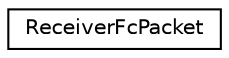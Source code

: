 digraph "Graphical Class Hierarchy"
{
 // INTERACTIVE_SVG=YES
  edge [fontname="Helvetica",fontsize="10",labelfontname="Helvetica",labelfontsize="10"];
  node [fontname="Helvetica",fontsize="10",shape=record];
  rankdir="LR";
  Node1 [label="ReceiverFcPacket",height=0.2,width=0.4,color="black", fillcolor="white", style="filled",URL="$structReceiverFcPacket.html"];
}
